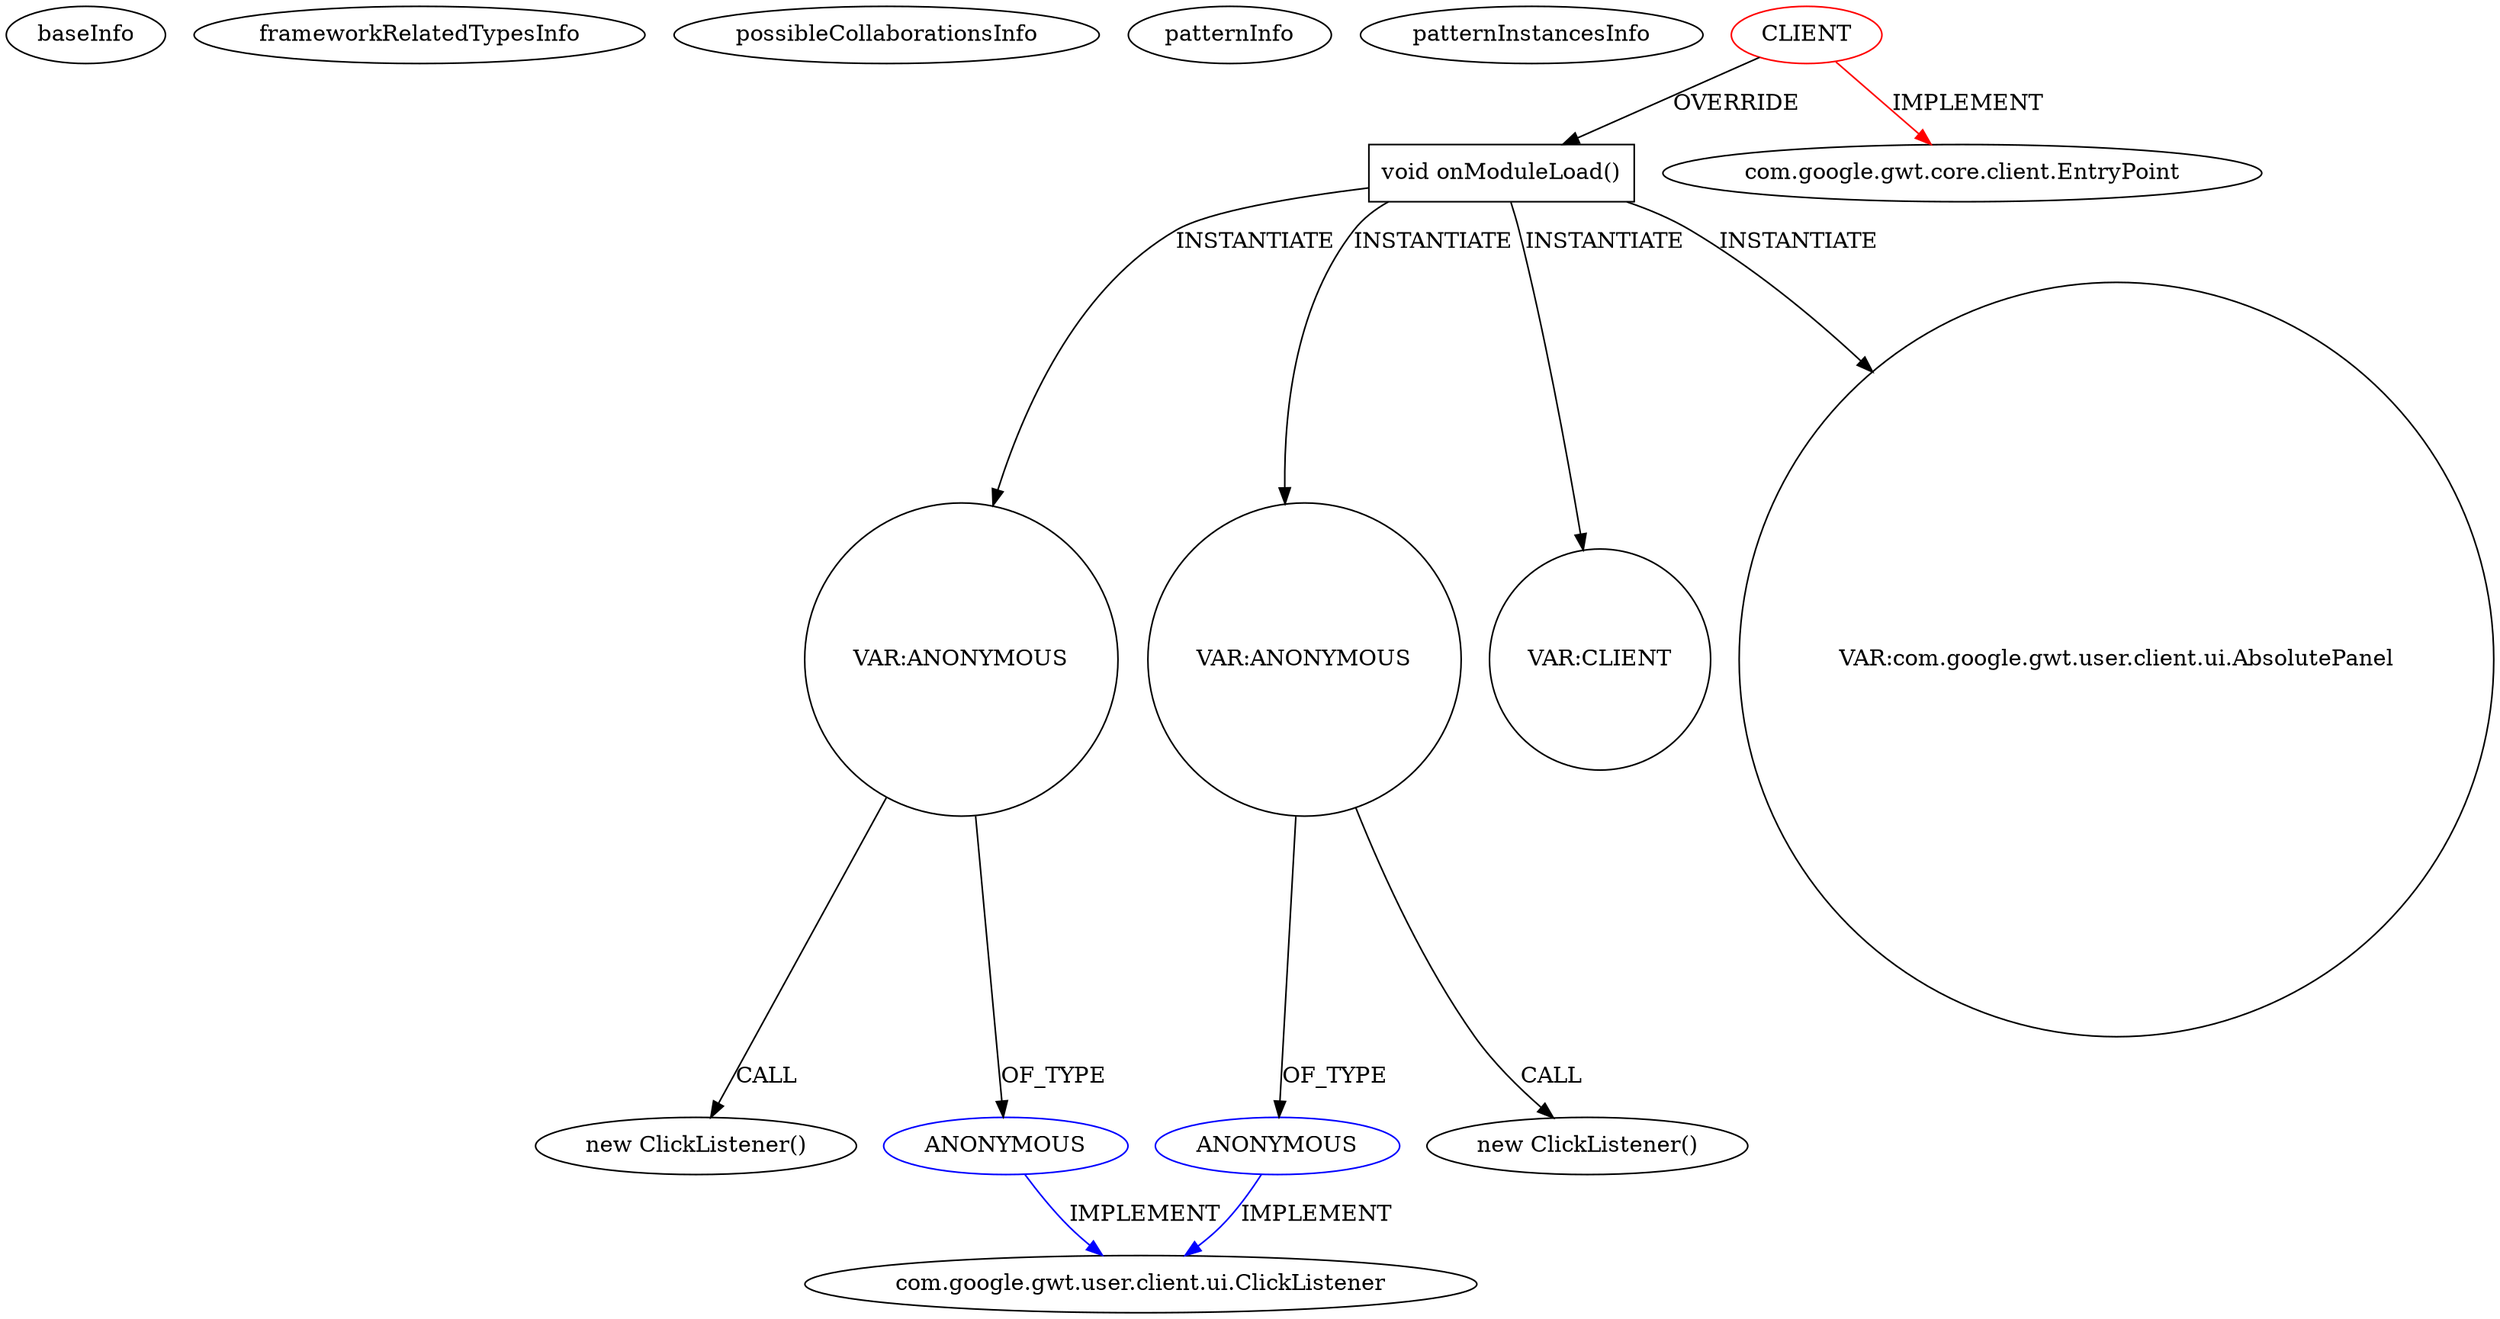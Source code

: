 digraph {
baseInfo[graphId=1202,category="pattern",isAnonymous=false,possibleRelation=true]
frameworkRelatedTypesInfo[0="com.google.gwt.core.client.EntryPoint"]
possibleCollaborationsInfo[0="1202~INSTANTIATION-OVERRIDING_METHOD_DECLARATION-~com.google.gwt.core.client.EntryPoint ~com.google.gwt.user.client.ui.ClickListener ~false~true",1="1202~INSTANTIATION-OVERRIDING_METHOD_DECLARATION-~com.google.gwt.core.client.EntryPoint ~com.google.gwt.user.client.ui.ClickListener ~false~true"]
patternInfo[frequency=2.0,patternRootClient=0]
patternInstancesInfo[0="boscomonkey-gwt_raster_panel~/boscomonkey-gwt_raster_panel/gwt_raster_panel-master/src/com/boscomonkey/gwtraster/client/GwtRaster.java~GwtRaster~903",1="jaxzin-gwt-common-widgets~/jaxzin-gwt-common-widgets/gwt-common-widgets-master/src/com/jaxzin/gwt/examples/draggablegrid/client/DraggableGridExample.java~DraggableGridExample~3124"]
108[label="new ClickListener()",vertexType="CONSTRUCTOR_CALL",isFrameworkType=false]
109[label="VAR:ANONYMOUS",vertexType="VARIABLE_EXPRESION",isFrameworkType=false,shape=circle]
110[label="ANONYMOUS",vertexType="REFERENCE_ANONYMOUS_DECLARATION",isFrameworkType=false,color=blue]
81[label="com.google.gwt.user.client.ui.ClickListener",vertexType="FRAMEWORK_INTERFACE_TYPE",isFrameworkType=false]
95[label="ANONYMOUS",vertexType="REFERENCE_ANONYMOUS_DECLARATION",isFrameworkType=false,color=blue]
94[label="VAR:ANONYMOUS",vertexType="VARIABLE_EXPRESION",isFrameworkType=false,shape=circle]
93[label="new ClickListener()",vertexType="CONSTRUCTOR_CALL",isFrameworkType=false]
2[label="void onModuleLoad()",vertexType="OVERRIDING_METHOD_DECLARATION",isFrameworkType=false,shape=box]
0[label="CLIENT",vertexType="ROOT_CLIENT_CLASS_DECLARATION",isFrameworkType=false,color=red]
1[label="com.google.gwt.core.client.EntryPoint",vertexType="FRAMEWORK_INTERFACE_TYPE",isFrameworkType=false]
4[label="VAR:CLIENT",vertexType="VARIABLE_EXPRESION",isFrameworkType=false,shape=circle]
120[label="VAR:com.google.gwt.user.client.ui.AbsolutePanel",vertexType="VARIABLE_EXPRESION",isFrameworkType=false,shape=circle]
2->120[label="INSTANTIATE"]
0->1[label="IMPLEMENT",color=red]
94->93[label="CALL"]
109->110[label="OF_TYPE"]
2->4[label="INSTANTIATE"]
2->109[label="INSTANTIATE"]
110->81[label="IMPLEMENT",color=blue]
0->2[label="OVERRIDE"]
109->108[label="CALL"]
94->95[label="OF_TYPE"]
95->81[label="IMPLEMENT",color=blue]
2->94[label="INSTANTIATE"]
}
